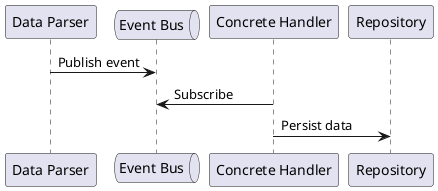 @startuml
participant "Data Parser" as DP
queue "Event Bus" as EB
participant "Concrete Handler" as HAND
participant "Repository" as REP
DP -> EB : Publish event
HAND -> EB : Subscribe
HAND -> REP: Persist data
@enduml